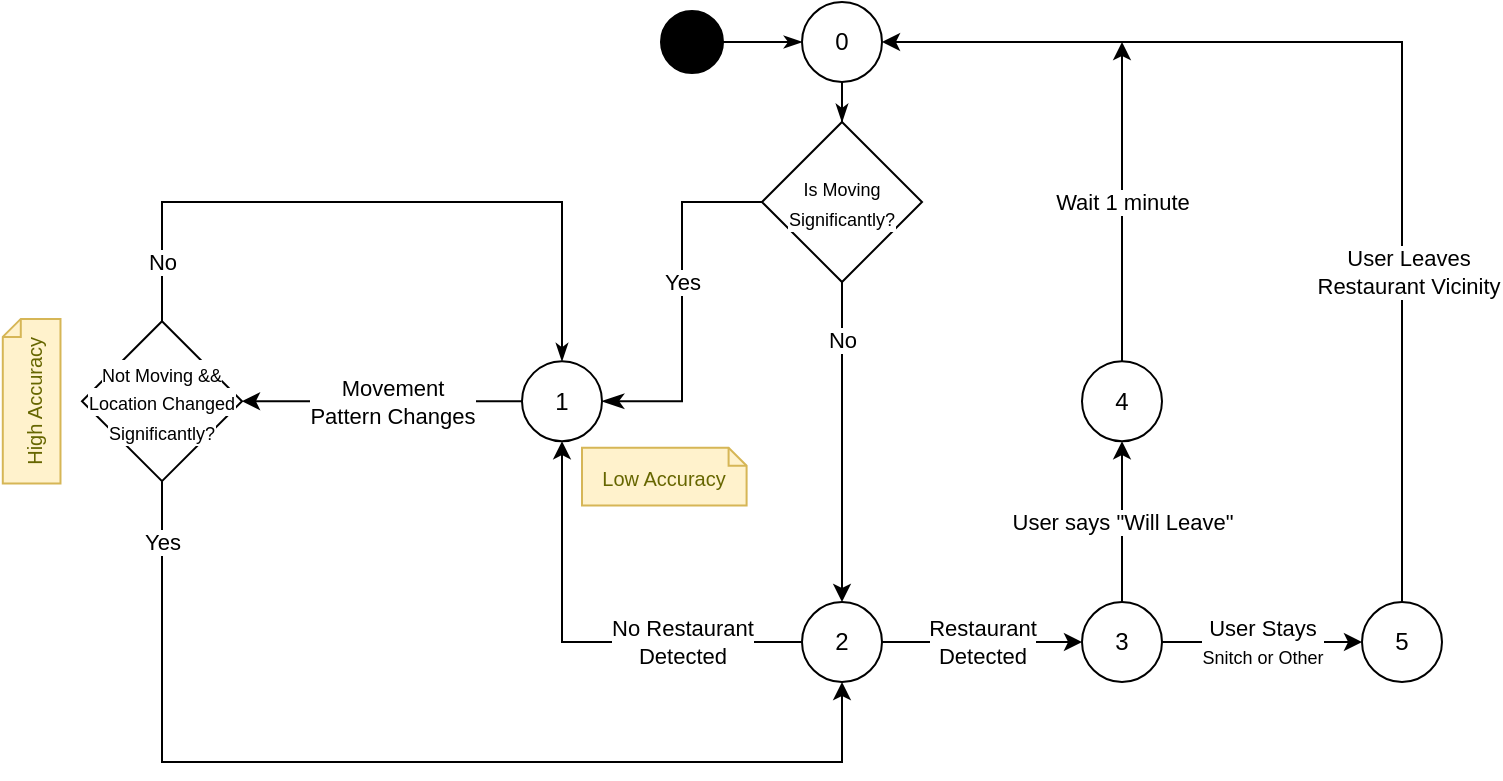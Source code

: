 <mxfile version="13.0.3" type="device"><diagram id="C5RBs43oDa-KdzZeNtuy" name="Location States"><mxGraphModel dx="785" dy="537" grid="1" gridSize="10" guides="1" tooltips="1" connect="1" arrows="1" fold="1" page="1" pageScale="1" pageWidth="827" pageHeight="1169" background="none" math="0" shadow="0"><root><mxCell id="WIyWlLk6GJQsqaUBKTNV-0"/><mxCell id="WIyWlLk6GJQsqaUBKTNV-1" parent="WIyWlLk6GJQsqaUBKTNV-0"/><mxCell id="WIyWlLk6GJQsqaUBKTNV-2" value="" style="rounded=0;html=1;jettySize=auto;orthogonalLoop=1;fontSize=11;endArrow=classicThin;endFill=1;endSize=8;strokeWidth=1;shadow=0;labelBackgroundColor=none;edgeStyle=orthogonalEdgeStyle;entryX=1;entryY=0.5;entryDx=0;entryDy=0;exitX=0;exitY=0.5;exitDx=0;exitDy=0;" parent="WIyWlLk6GJQsqaUBKTNV-1" source="d19TpjNxaHKr3j5TBn6w-53" target="d19TpjNxaHKr3j5TBn6w-41" edge="1"><mxGeometry relative="1" as="geometry"><mxPoint x="440" y="160" as="sourcePoint"/><mxPoint x="220" y="150" as="targetPoint"/><Array as="points"><mxPoint x="380" y="160"/><mxPoint x="380" y="260"/></Array></mxGeometry></mxCell><mxCell id="d19TpjNxaHKr3j5TBn6w-36" value="Yes" style="edgeLabel;html=1;align=center;verticalAlign=middle;resizable=0;points=[];" vertex="1" connectable="0" parent="WIyWlLk6GJQsqaUBKTNV-2"><mxGeometry x="-0.249" y="-2" relative="1" as="geometry"><mxPoint x="1.97" y="12.34" as="offset"/></mxGeometry></mxCell><mxCell id="d19TpjNxaHKr3j5TBn6w-39" style="edgeStyle=orthogonalEdgeStyle;rounded=0;orthogonalLoop=1;jettySize=auto;html=1;exitX=0.5;exitY=1;exitDx=0;exitDy=0;entryX=0.5;entryY=0;entryDx=0;entryDy=0;" edge="1" parent="WIyWlLk6GJQsqaUBKTNV-1" source="d19TpjNxaHKr3j5TBn6w-53" target="d19TpjNxaHKr3j5TBn6w-1"><mxGeometry relative="1" as="geometry"><mxPoint x="380" y="160" as="targetPoint"/><mxPoint x="460" y="180" as="sourcePoint"/><Array as="points"/></mxGeometry></mxCell><mxCell id="d19TpjNxaHKr3j5TBn6w-40" value="No" style="edgeLabel;html=1;align=center;verticalAlign=middle;resizable=0;points=[];" vertex="1" connectable="0" parent="d19TpjNxaHKr3j5TBn6w-39"><mxGeometry x="0.141" y="-6" relative="1" as="geometry"><mxPoint x="6" y="-62.9" as="offset"/></mxGeometry></mxCell><mxCell id="d19TpjNxaHKr3j5TBn6w-2" style="edgeStyle=orthogonalEdgeStyle;rounded=0;orthogonalLoop=1;jettySize=auto;html=1;entryX=0;entryY=0.5;entryDx=0;entryDy=0;" edge="1" parent="WIyWlLk6GJQsqaUBKTNV-1" source="d19TpjNxaHKr3j5TBn6w-1" target="d19TpjNxaHKr3j5TBn6w-4"><mxGeometry relative="1" as="geometry"><mxPoint x="450" y="380" as="targetPoint"/></mxGeometry></mxCell><mxCell id="d19TpjNxaHKr3j5TBn6w-3" value="Restaurant&lt;br&gt;Detected" style="edgeLabel;html=1;align=center;verticalAlign=middle;resizable=0;points=[];" vertex="1" connectable="0" parent="d19TpjNxaHKr3j5TBn6w-2"><mxGeometry x="0.323" y="-3" relative="1" as="geometry"><mxPoint x="-16.29" y="-3" as="offset"/></mxGeometry></mxCell><mxCell id="d19TpjNxaHKr3j5TBn6w-6" style="edgeStyle=orthogonalEdgeStyle;rounded=0;orthogonalLoop=1;jettySize=auto;html=1;entryX=0.5;entryY=1;entryDx=0;entryDy=0;exitX=0;exitY=0.5;exitDx=0;exitDy=0;" edge="1" parent="WIyWlLk6GJQsqaUBKTNV-1" source="d19TpjNxaHKr3j5TBn6w-1" target="d19TpjNxaHKr3j5TBn6w-41"><mxGeometry relative="1" as="geometry"><mxPoint x="140" y="350" as="targetPoint"/><Array as="points"><mxPoint x="320" y="380"/></Array></mxGeometry></mxCell><mxCell id="d19TpjNxaHKr3j5TBn6w-7" value="No Restaurant&lt;br&gt;Detected" style="edgeLabel;html=1;align=center;verticalAlign=middle;resizable=0;points=[];" vertex="1" connectable="0" parent="d19TpjNxaHKr3j5TBn6w-6"><mxGeometry x="-0.227" y="2" relative="1" as="geometry"><mxPoint x="24.83" y="-2.02" as="offset"/></mxGeometry></mxCell><mxCell id="d19TpjNxaHKr3j5TBn6w-1" value="2" style="ellipse;whiteSpace=wrap;html=1;aspect=fixed;" vertex="1" parent="WIyWlLk6GJQsqaUBKTNV-1"><mxGeometry x="440" y="360" width="40" height="40" as="geometry"/></mxCell><mxCell id="d19TpjNxaHKr3j5TBn6w-11" value="" style="edgeStyle=orthogonalEdgeStyle;rounded=0;orthogonalLoop=1;jettySize=auto;html=1;" edge="1" parent="WIyWlLk6GJQsqaUBKTNV-1" source="d19TpjNxaHKr3j5TBn6w-4" target="d19TpjNxaHKr3j5TBn6w-10"><mxGeometry relative="1" as="geometry"/></mxCell><mxCell id="d19TpjNxaHKr3j5TBn6w-13" value="User says &quot;Will Leave&quot;" style="edgeLabel;html=1;align=center;verticalAlign=middle;resizable=0;points=[];" vertex="1" connectable="0" parent="d19TpjNxaHKr3j5TBn6w-11"><mxGeometry x="-0.73" y="-1" relative="1" as="geometry"><mxPoint x="-1" y="-28.97" as="offset"/></mxGeometry></mxCell><mxCell id="d19TpjNxaHKr3j5TBn6w-16" value="" style="edgeStyle=orthogonalEdgeStyle;rounded=0;orthogonalLoop=1;jettySize=auto;html=1;exitX=1;exitY=0.5;exitDx=0;exitDy=0;" edge="1" parent="WIyWlLk6GJQsqaUBKTNV-1" source="d19TpjNxaHKr3j5TBn6w-4" target="d19TpjNxaHKr3j5TBn6w-15"><mxGeometry relative="1" as="geometry"><Array as="points"><mxPoint x="649.04" y="380"/><mxPoint x="649.04" y="380"/></Array></mxGeometry></mxCell><mxCell id="d19TpjNxaHKr3j5TBn6w-17" value="User Stays&lt;br style=&quot;font-size: 7px&quot;&gt;&lt;font style=&quot;font-size: 9px&quot;&gt;Snitch or Other&lt;/font&gt;" style="edgeLabel;html=1;align=center;verticalAlign=middle;resizable=0;points=[];" vertex="1" connectable="0" parent="d19TpjNxaHKr3j5TBn6w-16"><mxGeometry x="-0.25" y="9" relative="1" as="geometry"><mxPoint x="11.79" y="8.97" as="offset"/></mxGeometry></mxCell><mxCell id="d19TpjNxaHKr3j5TBn6w-4" value="3" style="ellipse;whiteSpace=wrap;html=1;aspect=fixed;" vertex="1" parent="WIyWlLk6GJQsqaUBKTNV-1"><mxGeometry x="580" y="360" width="40" height="40" as="geometry"/></mxCell><mxCell id="d19TpjNxaHKr3j5TBn6w-22" style="edgeStyle=orthogonalEdgeStyle;rounded=0;orthogonalLoop=1;jettySize=auto;html=1;entryX=1;entryY=0.5;entryDx=0;entryDy=0;" edge="1" parent="WIyWlLk6GJQsqaUBKTNV-1" source="d19TpjNxaHKr3j5TBn6w-15" target="d19TpjNxaHKr3j5TBn6w-69"><mxGeometry relative="1" as="geometry"><mxPoint x="480" y="160" as="targetPoint"/><Array as="points"><mxPoint x="740" y="80"/></Array></mxGeometry></mxCell><mxCell id="d19TpjNxaHKr3j5TBn6w-23" value="User Leaves&lt;br&gt;Restaurant Vicinity" style="edgeLabel;html=1;align=center;verticalAlign=middle;resizable=0;points=[];" vertex="1" connectable="0" parent="d19TpjNxaHKr3j5TBn6w-22"><mxGeometry x="-0.387" y="-3" relative="1" as="geometry"><mxPoint as="offset"/></mxGeometry></mxCell><mxCell id="d19TpjNxaHKr3j5TBn6w-15" value="5" style="ellipse;whiteSpace=wrap;html=1;aspect=fixed;perimeterSpacing=0;" vertex="1" parent="WIyWlLk6GJQsqaUBKTNV-1"><mxGeometry x="720" y="360" width="40" height="40" as="geometry"/></mxCell><mxCell id="d19TpjNxaHKr3j5TBn6w-21" style="edgeStyle=orthogonalEdgeStyle;rounded=0;orthogonalLoop=1;jettySize=auto;html=1;" edge="1" parent="WIyWlLk6GJQsqaUBKTNV-1" source="d19TpjNxaHKr3j5TBn6w-10"><mxGeometry relative="1" as="geometry"><mxPoint x="600" y="80" as="targetPoint"/><Array as="points"><mxPoint x="600" y="180"/><mxPoint x="600" y="180"/></Array></mxGeometry></mxCell><mxCell id="d19TpjNxaHKr3j5TBn6w-31" value="Wait 1 minute" style="edgeLabel;html=1;align=center;verticalAlign=middle;resizable=0;points=[];" vertex="1" connectable="0" parent="d19TpjNxaHKr3j5TBn6w-21"><mxGeometry x="0.252" relative="1" as="geometry"><mxPoint x="-1.138e-15" y="20.4" as="offset"/></mxGeometry></mxCell><mxCell id="d19TpjNxaHKr3j5TBn6w-10" value="4" style="ellipse;whiteSpace=wrap;html=1;aspect=fixed;" vertex="1" parent="WIyWlLk6GJQsqaUBKTNV-1"><mxGeometry x="580" y="239.6" width="40" height="40" as="geometry"/></mxCell><mxCell id="d19TpjNxaHKr3j5TBn6w-37" style="edgeStyle=orthogonalEdgeStyle;rounded=0;orthogonalLoop=1;jettySize=auto;html=1;exitX=0.5;exitY=1;exitDx=0;exitDy=0;entryX=0.5;entryY=1;entryDx=0;entryDy=0;" edge="1" parent="WIyWlLk6GJQsqaUBKTNV-1" source="d19TpjNxaHKr3j5TBn6w-49" target="d19TpjNxaHKr3j5TBn6w-1"><mxGeometry relative="1" as="geometry"><mxPoint x="220" y="280" as="sourcePoint"/><mxPoint x="210" y="420" as="targetPoint"/><Array as="points"><mxPoint x="120" y="440"/><mxPoint x="460" y="440"/></Array></mxGeometry></mxCell><mxCell id="d19TpjNxaHKr3j5TBn6w-48" value="Yes" style="edgeLabel;html=1;align=center;verticalAlign=middle;resizable=0;points=[];" vertex="1" connectable="0" parent="d19TpjNxaHKr3j5TBn6w-37"><mxGeometry x="-0.274" y="1" relative="1" as="geometry"><mxPoint x="-48.77" y="-109.0" as="offset"/></mxGeometry></mxCell><mxCell id="d19TpjNxaHKr3j5TBn6w-42" style="edgeStyle=orthogonalEdgeStyle;rounded=0;orthogonalLoop=1;jettySize=auto;html=1;entryX=1;entryY=0.5;entryDx=0;entryDy=0;" edge="1" parent="WIyWlLk6GJQsqaUBKTNV-1" source="d19TpjNxaHKr3j5TBn6w-41" target="d19TpjNxaHKr3j5TBn6w-49"><mxGeometry relative="1" as="geometry"><mxPoint x="150.0" y="256.02" as="targetPoint"/></mxGeometry></mxCell><mxCell id="d19TpjNxaHKr3j5TBn6w-43" value="Movement&lt;br&gt;Pattern Changes" style="edgeLabel;html=1;align=center;verticalAlign=middle;resizable=0;points=[];" vertex="1" connectable="0" parent="d19TpjNxaHKr3j5TBn6w-42"><mxGeometry x="0.066" relative="1" as="geometry"><mxPoint x="8.97" as="offset"/></mxGeometry></mxCell><mxCell id="d19TpjNxaHKr3j5TBn6w-41" value="1" style="ellipse;whiteSpace=wrap;html=1;aspect=fixed;" vertex="1" parent="WIyWlLk6GJQsqaUBKTNV-1"><mxGeometry x="300" y="239.6" width="40" height="40" as="geometry"/></mxCell><mxCell id="d19TpjNxaHKr3j5TBn6w-50" style="edgeStyle=orthogonalEdgeStyle;rounded=0;orthogonalLoop=1;jettySize=auto;html=1;endArrow=classicThin;endFill=1;entryX=0.5;entryY=0;entryDx=0;entryDy=0;" edge="1" parent="WIyWlLk6GJQsqaUBKTNV-1" source="d19TpjNxaHKr3j5TBn6w-49" target="d19TpjNxaHKr3j5TBn6w-41"><mxGeometry relative="1" as="geometry"><mxPoint x="280" y="216.02" as="targetPoint"/><Array as="points"><mxPoint x="120" y="160"/><mxPoint x="320" y="160"/></Array></mxGeometry></mxCell><mxCell id="d19TpjNxaHKr3j5TBn6w-51" value="No" style="edgeLabel;html=1;align=center;verticalAlign=middle;resizable=0;points=[];" vertex="1" connectable="0" parent="d19TpjNxaHKr3j5TBn6w-50"><mxGeometry x="-0.374" y="-6" relative="1" as="geometry"><mxPoint x="-46.23" y="24" as="offset"/></mxGeometry></mxCell><mxCell id="d19TpjNxaHKr3j5TBn6w-49" value="&lt;span style=&quot;background-color: rgb(255 , 255 , 255)&quot;&gt;&lt;font style=&quot;line-height: 0% ; font-size: 9px&quot;&gt;Not Moving &amp;amp;&amp;amp; Location Changed Significantly?&lt;/font&gt;&lt;/span&gt;" style="rhombus;whiteSpace=wrap;html=1;fillColor=none;" vertex="1" parent="WIyWlLk6GJQsqaUBKTNV-1"><mxGeometry x="80" y="219.6" width="80" height="80" as="geometry"/></mxCell><mxCell id="d19TpjNxaHKr3j5TBn6w-53" value="&lt;span style=&quot;background-color: rgb(255 , 255 , 255)&quot;&gt;&lt;font style=&quot;line-height: 0% ; font-size: 9px&quot;&gt;Is Moving Significantly?&lt;/font&gt;&lt;/span&gt;" style="rhombus;whiteSpace=wrap;html=1;fillColor=none;" vertex="1" parent="WIyWlLk6GJQsqaUBKTNV-1"><mxGeometry x="420" y="120.0" width="80" height="80" as="geometry"/></mxCell><mxCell id="d19TpjNxaHKr3j5TBn6w-64" style="edgeStyle=orthogonalEdgeStyle;rounded=0;orthogonalLoop=1;jettySize=auto;html=1;endArrow=classicThin;endFill=1;" edge="1" parent="WIyWlLk6GJQsqaUBKTNV-1" source="d19TpjNxaHKr3j5TBn6w-63"><mxGeometry relative="1" as="geometry"><mxPoint x="440" y="80" as="targetPoint"/></mxGeometry></mxCell><mxCell id="d19TpjNxaHKr3j5TBn6w-63" value="" style="strokeWidth=2;html=1;shape=mxgraph.flowchart.start_2;whiteSpace=wrap;fillColor=#000000;" vertex="1" parent="WIyWlLk6GJQsqaUBKTNV-1"><mxGeometry x="370" y="65" width="30" height="30" as="geometry"/></mxCell><mxCell id="d19TpjNxaHKr3j5TBn6w-65" value="&lt;font style=&quot;font-size: 10px&quot;&gt;High Accuracy&lt;/font&gt;" style="shape=note;strokeWidth=1;fontSize=14;size=9;whiteSpace=wrap;html=1;fillColor=#fff2cc;strokeColor=#d6b656;fontColor=#666600;rotation=-90;" vertex="1" parent="WIyWlLk6GJQsqaUBKTNV-1"><mxGeometry x="13.67" y="245.17" width="82.3" height="28.85" as="geometry"/></mxCell><mxCell id="d19TpjNxaHKr3j5TBn6w-66" value="&lt;font style=&quot;font-size: 10px&quot;&gt;Low Accuracy&lt;/font&gt;" style="shape=note;strokeWidth=1;fontSize=14;size=9;whiteSpace=wrap;html=1;fillColor=#fff2cc;strokeColor=#d6b656;fontColor=#666600;rotation=0;" vertex="1" parent="WIyWlLk6GJQsqaUBKTNV-1"><mxGeometry x="330" y="282.88" width="82.3" height="28.85" as="geometry"/></mxCell><mxCell id="d19TpjNxaHKr3j5TBn6w-70" style="edgeStyle=orthogonalEdgeStyle;rounded=0;orthogonalLoop=1;jettySize=auto;html=1;entryX=0.5;entryY=0;entryDx=0;entryDy=0;endArrow=classicThin;endFill=1;" edge="1" parent="WIyWlLk6GJQsqaUBKTNV-1" source="d19TpjNxaHKr3j5TBn6w-69" target="d19TpjNxaHKr3j5TBn6w-53"><mxGeometry relative="1" as="geometry"/></mxCell><mxCell id="d19TpjNxaHKr3j5TBn6w-69" value="0" style="ellipse;whiteSpace=wrap;html=1;aspect=fixed;strokeWidth=1;fillColor=none;" vertex="1" parent="WIyWlLk6GJQsqaUBKTNV-1"><mxGeometry x="440" y="60" width="40" height="40" as="geometry"/></mxCell></root></mxGraphModel></diagram></mxfile>